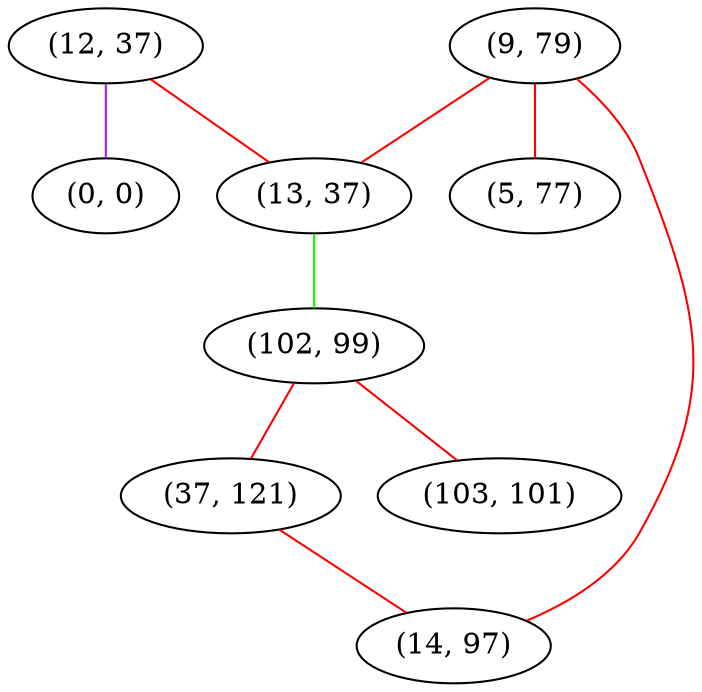 graph "" {
"(12, 37)";
"(0, 0)";
"(9, 79)";
"(13, 37)";
"(5, 77)";
"(102, 99)";
"(37, 121)";
"(14, 97)";
"(103, 101)";
"(12, 37)" -- "(0, 0)"  [color=purple, key=0, weight=4];
"(12, 37)" -- "(13, 37)"  [color=red, key=0, weight=1];
"(9, 79)" -- "(14, 97)"  [color=red, key=0, weight=1];
"(9, 79)" -- "(5, 77)"  [color=red, key=0, weight=1];
"(9, 79)" -- "(13, 37)"  [color=red, key=0, weight=1];
"(13, 37)" -- "(102, 99)"  [color=green, key=0, weight=2];
"(102, 99)" -- "(37, 121)"  [color=red, key=0, weight=1];
"(102, 99)" -- "(103, 101)"  [color=red, key=0, weight=1];
"(37, 121)" -- "(14, 97)"  [color=red, key=0, weight=1];
}
